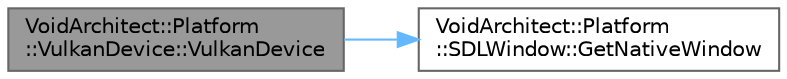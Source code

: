 digraph "VoidArchitect::Platform::VulkanDevice::VulkanDevice"
{
 // LATEX_PDF_SIZE
  bgcolor="transparent";
  edge [fontname=Helvetica,fontsize=10,labelfontname=Helvetica,labelfontsize=10];
  node [fontname=Helvetica,fontsize=10,shape=box,height=0.2,width=0.4];
  rankdir="LR";
  Node1 [id="Node000001",label="VoidArchitect::Platform\l::VulkanDevice::VulkanDevice",height=0.2,width=0.4,color="gray40", fillcolor="grey60", style="filled", fontcolor="black",tooltip=" "];
  Node1 -> Node2 [id="edge1_Node000001_Node000002",color="steelblue1",style="solid",tooltip=" "];
  Node2 [id="Node000002",label="VoidArchitect::Platform\l::SDLWindow::GetNativeWindow",height=0.2,width=0.4,color="grey40", fillcolor="white", style="filled",URL="$class_void_architect_1_1_platform_1_1_s_d_l_window.html#a6e62b736ff7699a9242d553c8f3b310c",tooltip=" "];
}
